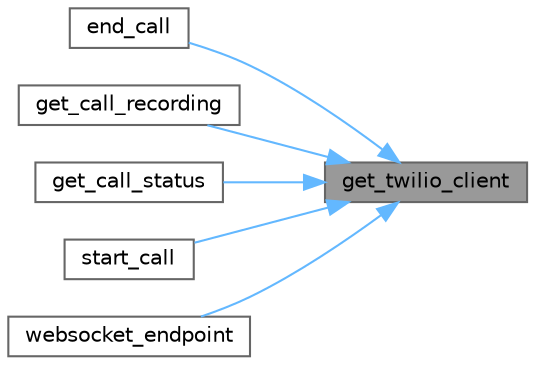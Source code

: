 digraph "get_twilio_client"
{
 // LATEX_PDF_SIZE
  bgcolor="transparent";
  edge [fontname=Helvetica,fontsize=10,labelfontname=Helvetica,labelfontsize=10];
  node [fontname=Helvetica,fontsize=10,shape=box,height=0.2,width=0.4];
  rankdir="RL";
  Node1 [id="Node000001",label="get_twilio_client",height=0.2,width=0.4,color="gray40", fillcolor="grey60", style="filled", fontcolor="black",tooltip=" "];
  Node1 -> Node2 [id="edge1_Node000001_Node000002",dir="back",color="steelblue1",style="solid",tooltip=" "];
  Node2 [id="Node000002",label="end_call",height=0.2,width=0.4,color="grey40", fillcolor="white", style="filled",URL="$namespaceapp.html#a1ba1dcf83aa35b0d6027c93f14f72fff",tooltip=" "];
  Node1 -> Node3 [id="edge2_Node000001_Node000003",dir="back",color="steelblue1",style="solid",tooltip=" "];
  Node3 [id="Node000003",label="get_call_recording",height=0.2,width=0.4,color="grey40", fillcolor="white", style="filled",URL="$namespaceapp.html#a183b3a5f9f470b5c2c082ee47d7cf9b5",tooltip=" "];
  Node1 -> Node4 [id="edge3_Node000001_Node000004",dir="back",color="steelblue1",style="solid",tooltip=" "];
  Node4 [id="Node000004",label="get_call_status",height=0.2,width=0.4,color="grey40", fillcolor="white", style="filled",URL="$namespaceapp.html#a09bf5cdac5d1f13fdb976420f4b55ee1",tooltip=" "];
  Node1 -> Node5 [id="edge4_Node000001_Node000005",dir="back",color="steelblue1",style="solid",tooltip=" "];
  Node5 [id="Node000005",label="start_call",height=0.2,width=0.4,color="grey40", fillcolor="white", style="filled",URL="$namespaceapp.html#ad13a0e6462b6ae78699c168a29b7e40d",tooltip=" "];
  Node1 -> Node6 [id="edge5_Node000001_Node000006",dir="back",color="steelblue1",style="solid",tooltip=" "];
  Node6 [id="Node000006",label="websocket_endpoint",height=0.2,width=0.4,color="grey40", fillcolor="white", style="filled",URL="$namespaceapp.html#ad2f80d8ec2d5b42d67d7f5e5945d15c5",tooltip=" "];
}
